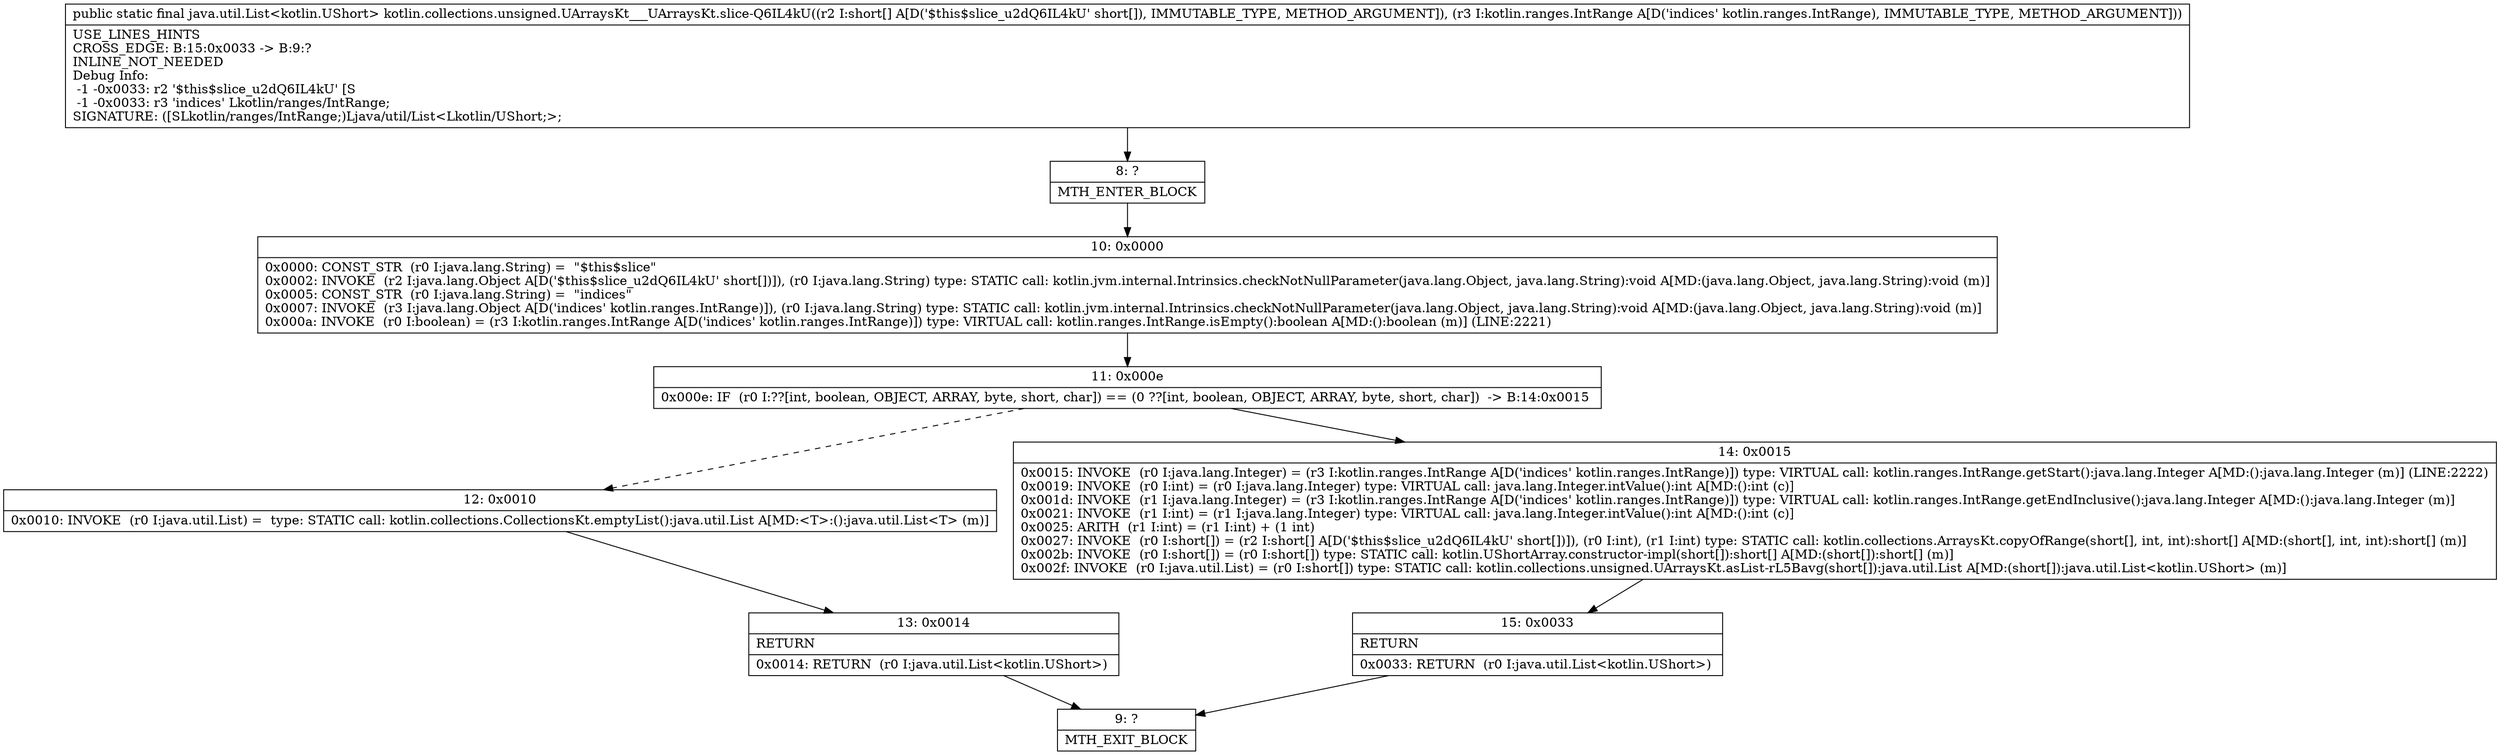 digraph "CFG forkotlin.collections.unsigned.UArraysKt___UArraysKt.slice\-Q6IL4kU([SLkotlin\/ranges\/IntRange;)Ljava\/util\/List;" {
Node_8 [shape=record,label="{8\:\ ?|MTH_ENTER_BLOCK\l}"];
Node_10 [shape=record,label="{10\:\ 0x0000|0x0000: CONST_STR  (r0 I:java.lang.String) =  \"$this$slice\" \l0x0002: INVOKE  (r2 I:java.lang.Object A[D('$this$slice_u2dQ6IL4kU' short[])]), (r0 I:java.lang.String) type: STATIC call: kotlin.jvm.internal.Intrinsics.checkNotNullParameter(java.lang.Object, java.lang.String):void A[MD:(java.lang.Object, java.lang.String):void (m)]\l0x0005: CONST_STR  (r0 I:java.lang.String) =  \"indices\" \l0x0007: INVOKE  (r3 I:java.lang.Object A[D('indices' kotlin.ranges.IntRange)]), (r0 I:java.lang.String) type: STATIC call: kotlin.jvm.internal.Intrinsics.checkNotNullParameter(java.lang.Object, java.lang.String):void A[MD:(java.lang.Object, java.lang.String):void (m)]\l0x000a: INVOKE  (r0 I:boolean) = (r3 I:kotlin.ranges.IntRange A[D('indices' kotlin.ranges.IntRange)]) type: VIRTUAL call: kotlin.ranges.IntRange.isEmpty():boolean A[MD:():boolean (m)] (LINE:2221)\l}"];
Node_11 [shape=record,label="{11\:\ 0x000e|0x000e: IF  (r0 I:??[int, boolean, OBJECT, ARRAY, byte, short, char]) == (0 ??[int, boolean, OBJECT, ARRAY, byte, short, char])  \-\> B:14:0x0015 \l}"];
Node_12 [shape=record,label="{12\:\ 0x0010|0x0010: INVOKE  (r0 I:java.util.List) =  type: STATIC call: kotlin.collections.CollectionsKt.emptyList():java.util.List A[MD:\<T\>:():java.util.List\<T\> (m)]\l}"];
Node_13 [shape=record,label="{13\:\ 0x0014|RETURN\l|0x0014: RETURN  (r0 I:java.util.List\<kotlin.UShort\>) \l}"];
Node_9 [shape=record,label="{9\:\ ?|MTH_EXIT_BLOCK\l}"];
Node_14 [shape=record,label="{14\:\ 0x0015|0x0015: INVOKE  (r0 I:java.lang.Integer) = (r3 I:kotlin.ranges.IntRange A[D('indices' kotlin.ranges.IntRange)]) type: VIRTUAL call: kotlin.ranges.IntRange.getStart():java.lang.Integer A[MD:():java.lang.Integer (m)] (LINE:2222)\l0x0019: INVOKE  (r0 I:int) = (r0 I:java.lang.Integer) type: VIRTUAL call: java.lang.Integer.intValue():int A[MD:():int (c)]\l0x001d: INVOKE  (r1 I:java.lang.Integer) = (r3 I:kotlin.ranges.IntRange A[D('indices' kotlin.ranges.IntRange)]) type: VIRTUAL call: kotlin.ranges.IntRange.getEndInclusive():java.lang.Integer A[MD:():java.lang.Integer (m)]\l0x0021: INVOKE  (r1 I:int) = (r1 I:java.lang.Integer) type: VIRTUAL call: java.lang.Integer.intValue():int A[MD:():int (c)]\l0x0025: ARITH  (r1 I:int) = (r1 I:int) + (1 int) \l0x0027: INVOKE  (r0 I:short[]) = (r2 I:short[] A[D('$this$slice_u2dQ6IL4kU' short[])]), (r0 I:int), (r1 I:int) type: STATIC call: kotlin.collections.ArraysKt.copyOfRange(short[], int, int):short[] A[MD:(short[], int, int):short[] (m)]\l0x002b: INVOKE  (r0 I:short[]) = (r0 I:short[]) type: STATIC call: kotlin.UShortArray.constructor\-impl(short[]):short[] A[MD:(short[]):short[] (m)]\l0x002f: INVOKE  (r0 I:java.util.List) = (r0 I:short[]) type: STATIC call: kotlin.collections.unsigned.UArraysKt.asList\-rL5Bavg(short[]):java.util.List A[MD:(short[]):java.util.List\<kotlin.UShort\> (m)]\l}"];
Node_15 [shape=record,label="{15\:\ 0x0033|RETURN\l|0x0033: RETURN  (r0 I:java.util.List\<kotlin.UShort\>) \l}"];
MethodNode[shape=record,label="{public static final java.util.List\<kotlin.UShort\> kotlin.collections.unsigned.UArraysKt___UArraysKt.slice\-Q6IL4kU((r2 I:short[] A[D('$this$slice_u2dQ6IL4kU' short[]), IMMUTABLE_TYPE, METHOD_ARGUMENT]), (r3 I:kotlin.ranges.IntRange A[D('indices' kotlin.ranges.IntRange), IMMUTABLE_TYPE, METHOD_ARGUMENT]))  | USE_LINES_HINTS\lCROSS_EDGE: B:15:0x0033 \-\> B:9:?\lINLINE_NOT_NEEDED\lDebug Info:\l  \-1 \-0x0033: r2 '$this$slice_u2dQ6IL4kU' [S\l  \-1 \-0x0033: r3 'indices' Lkotlin\/ranges\/IntRange;\lSIGNATURE: ([SLkotlin\/ranges\/IntRange;)Ljava\/util\/List\<Lkotlin\/UShort;\>;\l}"];
MethodNode -> Node_8;Node_8 -> Node_10;
Node_10 -> Node_11;
Node_11 -> Node_12[style=dashed];
Node_11 -> Node_14;
Node_12 -> Node_13;
Node_13 -> Node_9;
Node_14 -> Node_15;
Node_15 -> Node_9;
}

